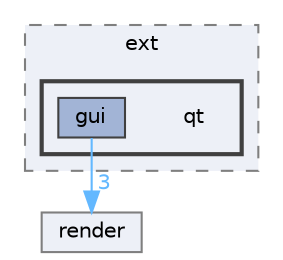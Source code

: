 digraph "/home/runner/work/vclib/vclib/include/vclib/ext/qt"
{
 // LATEX_PDF_SIZE
  bgcolor="transparent";
  edge [fontname=Helvetica,fontsize=10,labelfontname=Helvetica,labelfontsize=10];
  node [fontname=Helvetica,fontsize=10,shape=box,height=0.2,width=0.4];
  compound=true
  subgraph clusterdir_26aa4e13160f9d189845a6fb46a0a84e {
    graph [ bgcolor="#edf0f7", pencolor="grey50", label="ext", fontname=Helvetica,fontsize=10 style="filled,dashed", URL="dir_26aa4e13160f9d189845a6fb46a0a84e.html",tooltip=""]
  subgraph clusterdir_df4050507caf168b359e45c5d7c09921 {
    graph [ bgcolor="#edf0f7", pencolor="grey25", label="", fontname=Helvetica,fontsize=10 style="filled,bold", URL="dir_df4050507caf168b359e45c5d7c09921.html",tooltip=""]
    dir_df4050507caf168b359e45c5d7c09921 [shape=plaintext, label="qt"];
  dir_d94dd9354a8e74ca4ffe9f27332f4b0b [label="gui", fillcolor="#a2b4d6", color="grey25", style="filled", URL="dir_d94dd9354a8e74ca4ffe9f27332f4b0b.html",tooltip=""];
  }
  }
  dir_ac13f8d0e4c4711875d55e5233324ce2 [label="render", fillcolor="#edf0f7", color="grey50", style="filled", URL="dir_ac13f8d0e4c4711875d55e5233324ce2.html",tooltip=""];
  dir_d94dd9354a8e74ca4ffe9f27332f4b0b->dir_ac13f8d0e4c4711875d55e5233324ce2 [headlabel="3", labeldistance=1.5 headhref="dir_000016_000047.html" color="steelblue1" fontcolor="steelblue1"];
}
